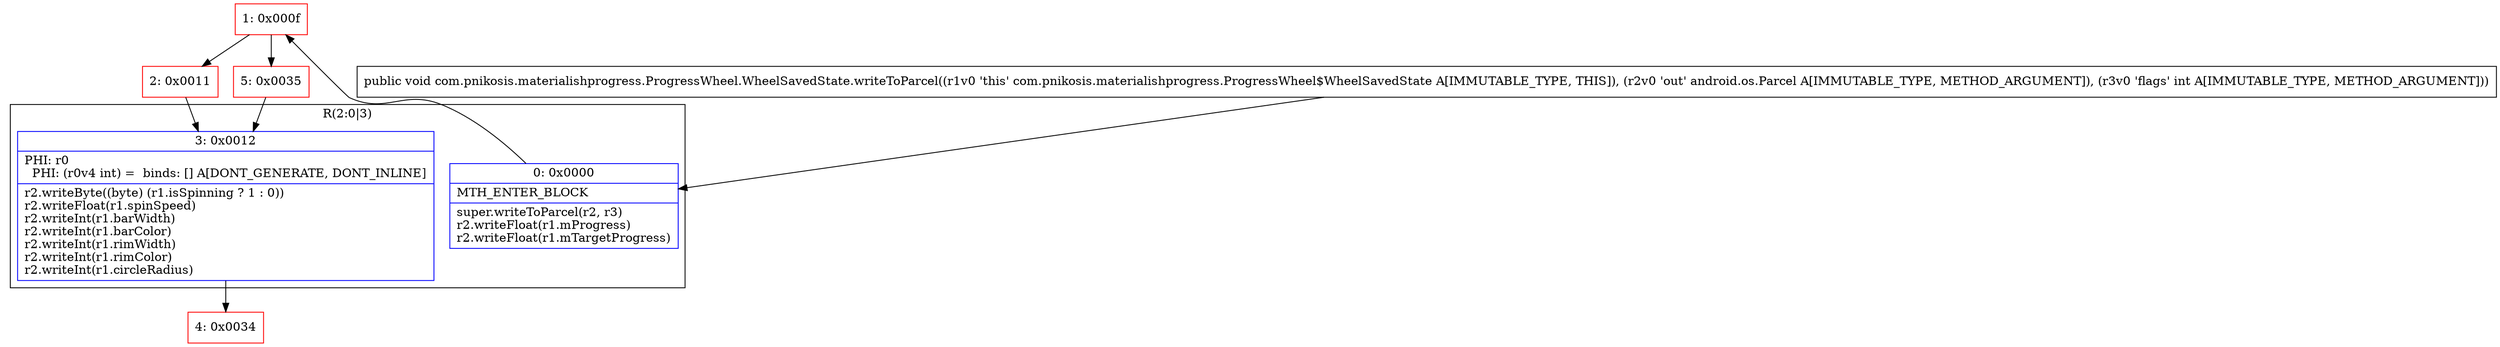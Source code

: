 digraph "CFG forcom.pnikosis.materialishprogress.ProgressWheel.WheelSavedState.writeToParcel(Landroid\/os\/Parcel;I)V" {
subgraph cluster_Region_246900057 {
label = "R(2:0|3)";
node [shape=record,color=blue];
Node_0 [shape=record,label="{0\:\ 0x0000|MTH_ENTER_BLOCK\l|super.writeToParcel(r2, r3)\lr2.writeFloat(r1.mProgress)\lr2.writeFloat(r1.mTargetProgress)\l}"];
Node_3 [shape=record,label="{3\:\ 0x0012|PHI: r0 \l  PHI: (r0v4 int) =  binds: [] A[DONT_GENERATE, DONT_INLINE]\l|r2.writeByte((byte) (r1.isSpinning ? 1 : 0))\lr2.writeFloat(r1.spinSpeed)\lr2.writeInt(r1.barWidth)\lr2.writeInt(r1.barColor)\lr2.writeInt(r1.rimWidth)\lr2.writeInt(r1.rimColor)\lr2.writeInt(r1.circleRadius)\l}"];
}
Node_1 [shape=record,color=red,label="{1\:\ 0x000f}"];
Node_2 [shape=record,color=red,label="{2\:\ 0x0011}"];
Node_4 [shape=record,color=red,label="{4\:\ 0x0034}"];
Node_5 [shape=record,color=red,label="{5\:\ 0x0035}"];
MethodNode[shape=record,label="{public void com.pnikosis.materialishprogress.ProgressWheel.WheelSavedState.writeToParcel((r1v0 'this' com.pnikosis.materialishprogress.ProgressWheel$WheelSavedState A[IMMUTABLE_TYPE, THIS]), (r2v0 'out' android.os.Parcel A[IMMUTABLE_TYPE, METHOD_ARGUMENT]), (r3v0 'flags' int A[IMMUTABLE_TYPE, METHOD_ARGUMENT])) }"];
MethodNode -> Node_0;
Node_0 -> Node_1;
Node_3 -> Node_4;
Node_1 -> Node_2;
Node_1 -> Node_5;
Node_2 -> Node_3;
Node_5 -> Node_3;
}

